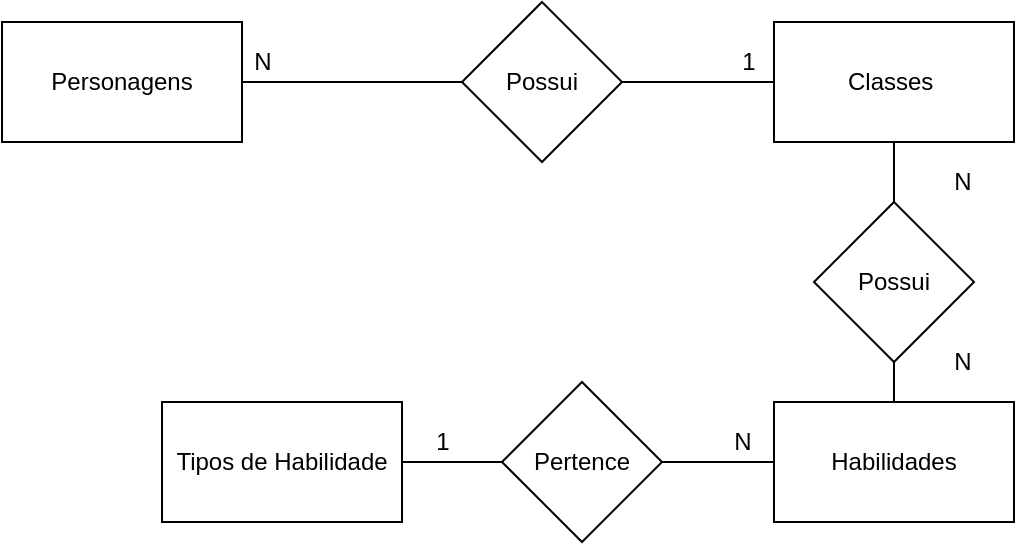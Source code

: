 <mxfile version="14.4.3" type="device" pages="2"><diagram id="Mn6zRrG3e2eUOcUbW0rZ" name="Page-1"><mxGraphModel dx="868" dy="425" grid="1" gridSize="10" guides="1" tooltips="1" connect="1" arrows="1" fold="1" page="1" pageScale="1" pageWidth="827" pageHeight="1169" math="0" shadow="0"><root><mxCell id="0"/><mxCell id="1" parent="0"/><mxCell id="HhRqL53veWCkc5o--n99-7" value="&lt;font style=&quot;vertical-align: inherit&quot;&gt;&lt;font style=&quot;vertical-align: inherit&quot;&gt;Personagens&lt;/font&gt;&lt;/font&gt;" style="rounded=0;whiteSpace=wrap;html=1;" parent="1" vertex="1"><mxGeometry x="80" y="90" width="120" height="60" as="geometry"/></mxCell><mxCell id="HhRqL53veWCkc5o--n99-13" style="edgeStyle=orthogonalEdgeStyle;rounded=0;orthogonalLoop=1;jettySize=auto;html=1;endArrow=none;endFill=0;" parent="1" source="HhRqL53veWCkc5o--n99-8" target="HhRqL53veWCkc5o--n99-7" edge="1"><mxGeometry relative="1" as="geometry"/></mxCell><mxCell id="HhRqL53veWCkc5o--n99-14" value="" style="edgeStyle=orthogonalEdgeStyle;rounded=0;orthogonalLoop=1;jettySize=auto;html=1;endArrow=none;endFill=0;" parent="1" source="HhRqL53veWCkc5o--n99-8" target="HhRqL53veWCkc5o--n99-9" edge="1"><mxGeometry relative="1" as="geometry"/></mxCell><mxCell id="HhRqL53veWCkc5o--n99-8" value="Possui" style="rhombus;whiteSpace=wrap;html=1;" parent="1" vertex="1"><mxGeometry x="310" y="80" width="80" height="80" as="geometry"/></mxCell><mxCell id="HhRqL53veWCkc5o--n99-9" value="&lt;font style=&quot;vertical-align: inherit&quot;&gt;&lt;font style=&quot;vertical-align: inherit&quot;&gt;Classes&amp;nbsp;&lt;/font&gt;&lt;/font&gt;" style="rounded=0;whiteSpace=wrap;html=1;" parent="1" vertex="1"><mxGeometry x="466" y="90" width="120" height="60" as="geometry"/></mxCell><mxCell id="HhRqL53veWCkc5o--n99-15" value="1" style="text;html=1;align=center;verticalAlign=middle;resizable=0;points=[];autosize=1;" parent="1" vertex="1"><mxGeometry x="443" y="100" width="20" height="20" as="geometry"/></mxCell><mxCell id="HhRqL53veWCkc5o--n99-16" value="N" style="text;html=1;align=center;verticalAlign=middle;resizable=0;points=[];autosize=1;" parent="1" vertex="1"><mxGeometry x="200" y="100" width="20" height="20" as="geometry"/></mxCell><mxCell id="HhRqL53veWCkc5o--n99-17" value="Habilidades" style="rounded=0;whiteSpace=wrap;html=1;" parent="1" vertex="1"><mxGeometry x="466" y="280" width="120" height="60" as="geometry"/></mxCell><mxCell id="HhRqL53veWCkc5o--n99-20" value="" style="edgeStyle=orthogonalEdgeStyle;rounded=0;orthogonalLoop=1;jettySize=auto;html=1;endArrow=none;endFill=0;" parent="1" source="HhRqL53veWCkc5o--n99-19" target="HhRqL53veWCkc5o--n99-9" edge="1"><mxGeometry relative="1" as="geometry"/></mxCell><mxCell id="HhRqL53veWCkc5o--n99-21" value="" style="edgeStyle=orthogonalEdgeStyle;rounded=0;orthogonalLoop=1;jettySize=auto;html=1;endArrow=none;endFill=0;" parent="1" source="HhRqL53veWCkc5o--n99-19" target="HhRqL53veWCkc5o--n99-17" edge="1"><mxGeometry relative="1" as="geometry"/></mxCell><mxCell id="HhRqL53veWCkc5o--n99-19" value="Possui" style="rhombus;whiteSpace=wrap;html=1;" parent="1" vertex="1"><mxGeometry x="486" y="180" width="80" height="80" as="geometry"/></mxCell><mxCell id="HhRqL53veWCkc5o--n99-24" value="N" style="text;html=1;align=center;verticalAlign=middle;resizable=0;points=[];autosize=1;" parent="1" vertex="1"><mxGeometry x="550" y="160" width="20" height="20" as="geometry"/></mxCell><mxCell id="HhRqL53veWCkc5o--n99-25" value="N" style="text;html=1;align=center;verticalAlign=middle;resizable=0;points=[];autosize=1;" parent="1" vertex="1"><mxGeometry x="550" y="250" width="20" height="20" as="geometry"/></mxCell><mxCell id="HhRqL53veWCkc5o--n99-26" value="Tipos de Habilidade&lt;br&gt;" style="rounded=0;whiteSpace=wrap;html=1;" parent="1" vertex="1"><mxGeometry x="160" y="280" width="120" height="60" as="geometry"/></mxCell><mxCell id="HhRqL53veWCkc5o--n99-28" value="" style="edgeStyle=orthogonalEdgeStyle;rounded=0;orthogonalLoop=1;jettySize=auto;html=1;endArrow=none;endFill=0;" parent="1" source="HhRqL53veWCkc5o--n99-27" target="HhRqL53veWCkc5o--n99-17" edge="1"><mxGeometry relative="1" as="geometry"/></mxCell><mxCell id="HhRqL53veWCkc5o--n99-29" value="" style="edgeStyle=orthogonalEdgeStyle;rounded=0;orthogonalLoop=1;jettySize=auto;html=1;endArrow=none;endFill=0;" parent="1" source="HhRqL53veWCkc5o--n99-27" target="HhRqL53veWCkc5o--n99-26" edge="1"><mxGeometry relative="1" as="geometry"/></mxCell><mxCell id="HhRqL53veWCkc5o--n99-30" value="" style="edgeStyle=orthogonalEdgeStyle;rounded=0;orthogonalLoop=1;jettySize=auto;html=1;endArrow=none;endFill=0;" parent="1" source="HhRqL53veWCkc5o--n99-27" target="HhRqL53veWCkc5o--n99-26" edge="1"><mxGeometry relative="1" as="geometry"/></mxCell><mxCell id="HhRqL53veWCkc5o--n99-27" value="Pertence" style="rhombus;whiteSpace=wrap;html=1;" parent="1" vertex="1"><mxGeometry x="330" y="270" width="80" height="80" as="geometry"/></mxCell><mxCell id="HhRqL53veWCkc5o--n99-32" value="N" style="text;html=1;align=center;verticalAlign=middle;resizable=0;points=[];autosize=1;" parent="1" vertex="1"><mxGeometry x="440" y="290" width="20" height="20" as="geometry"/></mxCell><mxCell id="HhRqL53veWCkc5o--n99-33" value="1" style="text;html=1;align=center;verticalAlign=middle;resizable=0;points=[];autosize=1;" parent="1" vertex="1"><mxGeometry x="290" y="290" width="20" height="20" as="geometry"/></mxCell></root></mxGraphModel></diagram><diagram id="RTbjOrvCH4YCny0eOe6f" name="Page-2"><mxGraphModel dx="868" dy="425" grid="1" gridSize="10" guides="1" tooltips="1" connect="1" arrows="1" fold="1" page="1" pageScale="1" pageWidth="827" pageHeight="1169" math="0" shadow="0"><root><mxCell id="k7kBUm8hmQzmFbs4VeO0-0"/><mxCell id="k7kBUm8hmQzmFbs4VeO0-1" parent="k7kBUm8hmQzmFbs4VeO0-0"/><mxCell id="k7kBUm8hmQzmFbs4VeO0-3" value="Personagem" style="shape=table;startSize=30;container=1;collapsible=1;childLayout=tableLayout;fixedRows=1;rowLines=0;fontStyle=1;align=center;resizeLast=1;" parent="k7kBUm8hmQzmFbs4VeO0-1" vertex="1"><mxGeometry x="100" y="90" width="180" height="250" as="geometry"/></mxCell><mxCell id="X9iT5FYKpAyGD2JqSDX3-29" value="" style="shape=partialRectangle;collapsible=0;dropTarget=0;pointerEvents=0;fillColor=none;top=0;left=0;bottom=1;right=0;points=[[0,0.5],[1,0.5]];portConstraint=eastwest;" parent="k7kBUm8hmQzmFbs4VeO0-3" vertex="1"><mxGeometry y="30" width="180" height="30" as="geometry"/></mxCell><mxCell id="X9iT5FYKpAyGD2JqSDX3-30" value="PK" style="shape=partialRectangle;connectable=0;fillColor=none;top=0;left=0;bottom=0;right=0;fontStyle=1;overflow=hidden;" parent="X9iT5FYKpAyGD2JqSDX3-29" vertex="1"><mxGeometry width="30" height="30" as="geometry"/></mxCell><mxCell id="X9iT5FYKpAyGD2JqSDX3-31" value="idPersonagem" style="shape=partialRectangle;connectable=0;fillColor=none;top=0;left=0;bottom=0;right=0;align=left;spacingLeft=6;fontStyle=5;overflow=hidden;" parent="X9iT5FYKpAyGD2JqSDX3-29" vertex="1"><mxGeometry x="30" width="150" height="30" as="geometry"/></mxCell><mxCell id="k7kBUm8hmQzmFbs4VeO0-4" value="" style="shape=partialRectangle;collapsible=0;dropTarget=0;pointerEvents=0;fillColor=none;top=0;left=0;bottom=1;right=0;points=[[0,0.5],[1,0.5]];portConstraint=eastwest;" parent="k7kBUm8hmQzmFbs4VeO0-3" vertex="1"><mxGeometry y="60" width="180" height="30" as="geometry"/></mxCell><mxCell id="k7kBUm8hmQzmFbs4VeO0-5" value="FK" style="shape=partialRectangle;connectable=0;fillColor=none;top=0;left=0;bottom=0;right=0;fontStyle=1;overflow=hidden;" parent="k7kBUm8hmQzmFbs4VeO0-4" vertex="1"><mxGeometry width="30" height="30" as="geometry"/></mxCell><mxCell id="k7kBUm8hmQzmFbs4VeO0-6" value="idClasse" style="shape=partialRectangle;connectable=0;fillColor=none;top=0;left=0;bottom=0;right=0;align=left;spacingLeft=6;fontStyle=5;overflow=hidden;" parent="k7kBUm8hmQzmFbs4VeO0-4" vertex="1"><mxGeometry x="30" width="150" height="30" as="geometry"/></mxCell><mxCell id="k7kBUm8hmQzmFbs4VeO0-7" value="" style="shape=partialRectangle;collapsible=0;dropTarget=0;pointerEvents=0;fillColor=none;top=0;left=0;bottom=0;right=0;points=[[0,0.5],[1,0.5]];portConstraint=eastwest;" parent="k7kBUm8hmQzmFbs4VeO0-3" vertex="1"><mxGeometry y="90" width="180" height="30" as="geometry"/></mxCell><mxCell id="k7kBUm8hmQzmFbs4VeO0-8" value="" style="shape=partialRectangle;connectable=0;fillColor=none;top=0;left=0;bottom=0;right=0;editable=1;overflow=hidden;" parent="k7kBUm8hmQzmFbs4VeO0-7" vertex="1"><mxGeometry width="30" height="30" as="geometry"/></mxCell><mxCell id="k7kBUm8hmQzmFbs4VeO0-9" value="Nome" style="shape=partialRectangle;connectable=0;fillColor=none;top=0;left=0;bottom=0;right=0;align=left;spacingLeft=6;overflow=hidden;" parent="k7kBUm8hmQzmFbs4VeO0-7" vertex="1"><mxGeometry x="30" width="150" height="30" as="geometry"/></mxCell><mxCell id="k7kBUm8hmQzmFbs4VeO0-13" value="" style="shape=partialRectangle;collapsible=0;dropTarget=0;pointerEvents=0;fillColor=none;top=0;left=0;bottom=0;right=0;points=[[0,0.5],[1,0.5]];portConstraint=eastwest;" parent="k7kBUm8hmQzmFbs4VeO0-3" vertex="1"><mxGeometry y="120" width="180" height="30" as="geometry"/></mxCell><mxCell id="k7kBUm8hmQzmFbs4VeO0-14" value="" style="shape=partialRectangle;connectable=0;fillColor=none;top=0;left=0;bottom=0;right=0;editable=1;overflow=hidden;" parent="k7kBUm8hmQzmFbs4VeO0-13" vertex="1"><mxGeometry width="30" height="30" as="geometry"/></mxCell><mxCell id="k7kBUm8hmQzmFbs4VeO0-15" value="Vida" style="shape=partialRectangle;connectable=0;fillColor=none;top=0;left=0;bottom=0;right=0;align=left;spacingLeft=6;overflow=hidden;" parent="k7kBUm8hmQzmFbs4VeO0-13" vertex="1"><mxGeometry x="30" width="150" height="30" as="geometry"/></mxCell><mxCell id="s8NhmPQChx90ts_G6h6B-3" value="" style="shape=partialRectangle;collapsible=0;dropTarget=0;pointerEvents=0;fillColor=none;top=0;left=0;bottom=0;right=0;points=[[0,0.5],[1,0.5]];portConstraint=eastwest;" parent="k7kBUm8hmQzmFbs4VeO0-3" vertex="1"><mxGeometry y="150" width="180" height="30" as="geometry"/></mxCell><mxCell id="s8NhmPQChx90ts_G6h6B-4" value="" style="shape=partialRectangle;connectable=0;fillColor=none;top=0;left=0;bottom=0;right=0;editable=1;overflow=hidden;" parent="s8NhmPQChx90ts_G6h6B-3" vertex="1"><mxGeometry width="30" height="30" as="geometry"/></mxCell><mxCell id="s8NhmPQChx90ts_G6h6B-5" value="Mana" style="shape=partialRectangle;connectable=0;fillColor=none;top=0;left=0;bottom=0;right=0;align=left;spacingLeft=6;overflow=hidden;" parent="s8NhmPQChx90ts_G6h6B-3" vertex="1"><mxGeometry x="30" width="150" height="30" as="geometry"/></mxCell><mxCell id="s8NhmPQChx90ts_G6h6B-6" value="" style="shape=partialRectangle;collapsible=0;dropTarget=0;pointerEvents=0;fillColor=none;top=0;left=0;bottom=0;right=0;points=[[0,0.5],[1,0.5]];portConstraint=eastwest;" parent="k7kBUm8hmQzmFbs4VeO0-3" vertex="1"><mxGeometry y="180" width="180" height="30" as="geometry"/></mxCell><mxCell id="s8NhmPQChx90ts_G6h6B-7" value="" style="shape=partialRectangle;connectable=0;fillColor=none;top=0;left=0;bottom=0;right=0;editable=1;overflow=hidden;" parent="s8NhmPQChx90ts_G6h6B-6" vertex="1"><mxGeometry width="30" height="30" as="geometry"/></mxCell><mxCell id="s8NhmPQChx90ts_G6h6B-8" value="Data de Atualizacao" style="shape=partialRectangle;connectable=0;fillColor=none;top=0;left=0;bottom=0;right=0;align=left;spacingLeft=6;overflow=hidden;" parent="s8NhmPQChx90ts_G6h6B-6" vertex="1"><mxGeometry x="30" width="150" height="30" as="geometry"/></mxCell><mxCell id="s8NhmPQChx90ts_G6h6B-9" value="" style="shape=partialRectangle;collapsible=0;dropTarget=0;pointerEvents=0;fillColor=none;top=0;left=0;bottom=0;right=0;points=[[0,0.5],[1,0.5]];portConstraint=eastwest;" parent="k7kBUm8hmQzmFbs4VeO0-3" vertex="1"><mxGeometry y="210" width="180" height="30" as="geometry"/></mxCell><mxCell id="s8NhmPQChx90ts_G6h6B-10" value="" style="shape=partialRectangle;connectable=0;fillColor=none;top=0;left=0;bottom=0;right=0;editable=1;overflow=hidden;" parent="s8NhmPQChx90ts_G6h6B-9" vertex="1"><mxGeometry width="30" height="30" as="geometry"/></mxCell><mxCell id="s8NhmPQChx90ts_G6h6B-11" value="Data de Criacao" style="shape=partialRectangle;connectable=0;fillColor=none;top=0;left=0;bottom=0;right=0;align=left;spacingLeft=6;overflow=hidden;" parent="s8NhmPQChx90ts_G6h6B-9" vertex="1"><mxGeometry x="30" width="150" height="30" as="geometry"/></mxCell><mxCell id="s8NhmPQChx90ts_G6h6B-12" value="Classe" style="shape=table;startSize=30;container=1;collapsible=1;childLayout=tableLayout;fixedRows=1;rowLines=0;fontStyle=1;align=center;resizeLast=1;" parent="k7kBUm8hmQzmFbs4VeO0-1" vertex="1"><mxGeometry x="340" y="80" width="180" height="90" as="geometry"/></mxCell><mxCell id="s8NhmPQChx90ts_G6h6B-13" value="" style="shape=partialRectangle;collapsible=0;dropTarget=0;pointerEvents=0;fillColor=none;top=0;left=0;bottom=1;right=0;points=[[0,0.5],[1,0.5]];portConstraint=eastwest;" parent="s8NhmPQChx90ts_G6h6B-12" vertex="1"><mxGeometry y="30" width="180" height="20" as="geometry"/></mxCell><mxCell id="s8NhmPQChx90ts_G6h6B-14" value="PK" style="shape=partialRectangle;connectable=0;fillColor=none;top=0;left=0;bottom=0;right=0;fontStyle=1;overflow=hidden;" parent="s8NhmPQChx90ts_G6h6B-13" vertex="1"><mxGeometry width="30" height="20" as="geometry"/></mxCell><mxCell id="s8NhmPQChx90ts_G6h6B-15" value="idClasse" style="shape=partialRectangle;connectable=0;fillColor=none;top=0;left=0;bottom=0;right=0;align=left;spacingLeft=6;fontStyle=5;overflow=hidden;" parent="s8NhmPQChx90ts_G6h6B-13" vertex="1"><mxGeometry x="30" width="150" height="20" as="geometry"/></mxCell><mxCell id="s8NhmPQChx90ts_G6h6B-16" value="" style="shape=partialRectangle;collapsible=0;dropTarget=0;pointerEvents=0;fillColor=none;top=0;left=0;bottom=0;right=0;points=[[0,0.5],[1,0.5]];portConstraint=eastwest;" parent="s8NhmPQChx90ts_G6h6B-12" vertex="1"><mxGeometry y="50" width="180" height="30" as="geometry"/></mxCell><mxCell id="s8NhmPQChx90ts_G6h6B-17" value="" style="shape=partialRectangle;connectable=0;fillColor=none;top=0;left=0;bottom=0;right=0;editable=1;overflow=hidden;" parent="s8NhmPQChx90ts_G6h6B-16" vertex="1"><mxGeometry width="30" height="30" as="geometry"/></mxCell><mxCell id="s8NhmPQChx90ts_G6h6B-18" value="Nome " style="shape=partialRectangle;connectable=0;fillColor=none;top=0;left=0;bottom=0;right=0;align=left;spacingLeft=6;overflow=hidden;" parent="s8NhmPQChx90ts_G6h6B-16" vertex="1"><mxGeometry x="30" width="150" height="30" as="geometry"/></mxCell><mxCell id="s8NhmPQChx90ts_G6h6B-77" value="Tipo" style="shape=table;startSize=30;container=1;collapsible=1;childLayout=tableLayout;fixedRows=1;rowLines=0;fontStyle=1;align=center;resizeLast=1;" parent="k7kBUm8hmQzmFbs4VeO0-1" vertex="1"><mxGeometry x="340" y="240" width="180" height="100" as="geometry"/></mxCell><mxCell id="s8NhmPQChx90ts_G6h6B-78" value="" style="shape=partialRectangle;collapsible=0;dropTarget=0;pointerEvents=0;fillColor=none;top=0;left=0;bottom=1;right=0;points=[[0,0.5],[1,0.5]];portConstraint=eastwest;" parent="s8NhmPQChx90ts_G6h6B-77" vertex="1"><mxGeometry y="30" width="180" height="30" as="geometry"/></mxCell><mxCell id="s8NhmPQChx90ts_G6h6B-79" value="PK" style="shape=partialRectangle;connectable=0;fillColor=none;top=0;left=0;bottom=0;right=0;fontStyle=1;overflow=hidden;" parent="s8NhmPQChx90ts_G6h6B-78" vertex="1"><mxGeometry width="30" height="30" as="geometry"/></mxCell><mxCell id="s8NhmPQChx90ts_G6h6B-80" value="idTipo" style="shape=partialRectangle;connectable=0;fillColor=none;top=0;left=0;bottom=0;right=0;align=left;spacingLeft=6;fontStyle=5;overflow=hidden;" parent="s8NhmPQChx90ts_G6h6B-78" vertex="1"><mxGeometry x="30" width="150" height="30" as="geometry"/></mxCell><mxCell id="s8NhmPQChx90ts_G6h6B-81" value="" style="shape=partialRectangle;collapsible=0;dropTarget=0;pointerEvents=0;fillColor=none;top=0;left=0;bottom=0;right=0;points=[[0,0.5],[1,0.5]];portConstraint=eastwest;" parent="s8NhmPQChx90ts_G6h6B-77" vertex="1"><mxGeometry y="60" width="180" height="30" as="geometry"/></mxCell><mxCell id="s8NhmPQChx90ts_G6h6B-82" value="" style="shape=partialRectangle;connectable=0;fillColor=none;top=0;left=0;bottom=0;right=0;editable=1;overflow=hidden;" parent="s8NhmPQChx90ts_G6h6B-81" vertex="1"><mxGeometry width="30" height="30" as="geometry"/></mxCell><mxCell id="s8NhmPQChx90ts_G6h6B-83" value="Nome " style="shape=partialRectangle;connectable=0;fillColor=none;top=0;left=0;bottom=0;right=0;align=left;spacingLeft=6;overflow=hidden;" parent="s8NhmPQChx90ts_G6h6B-81" vertex="1"><mxGeometry x="30" width="150" height="30" as="geometry"/></mxCell><mxCell id="s8NhmPQChx90ts_G6h6B-90" value="Habilidade" style="shape=table;startSize=30;container=1;collapsible=1;childLayout=tableLayout;fixedRows=1;rowLines=0;fontStyle=1;align=center;resizeLast=1;" parent="k7kBUm8hmQzmFbs4VeO0-1" vertex="1"><mxGeometry x="630" y="220" width="180" height="130" as="geometry"/></mxCell><mxCell id="s8NhmPQChx90ts_G6h6B-91" value="" style="shape=partialRectangle;collapsible=0;dropTarget=0;pointerEvents=0;fillColor=none;top=0;left=0;bottom=0;right=0;points=[[0,0.5],[1,0.5]];portConstraint=eastwest;" parent="s8NhmPQChx90ts_G6h6B-90" vertex="1"><mxGeometry y="30" width="180" height="30" as="geometry"/></mxCell><mxCell id="s8NhmPQChx90ts_G6h6B-92" value="PK" style="shape=partialRectangle;connectable=0;fillColor=none;top=0;left=0;bottom=0;right=0;fontStyle=1;overflow=hidden;" parent="s8NhmPQChx90ts_G6h6B-91" vertex="1"><mxGeometry width="60" height="30" as="geometry"/></mxCell><mxCell id="s8NhmPQChx90ts_G6h6B-93" value="idHabilidade" style="shape=partialRectangle;connectable=0;fillColor=none;top=0;left=0;bottom=0;right=0;align=left;spacingLeft=6;fontStyle=5;overflow=hidden;" parent="s8NhmPQChx90ts_G6h6B-91" vertex="1"><mxGeometry x="60" width="120" height="30" as="geometry"/></mxCell><mxCell id="s8NhmPQChx90ts_G6h6B-94" value="" style="shape=partialRectangle;collapsible=0;dropTarget=0;pointerEvents=0;fillColor=none;top=0;left=0;bottom=1;right=0;points=[[0,0.5],[1,0.5]];portConstraint=eastwest;" parent="s8NhmPQChx90ts_G6h6B-90" vertex="1"><mxGeometry y="60" width="180" height="30" as="geometry"/></mxCell><mxCell id="s8NhmPQChx90ts_G6h6B-95" value="FK" style="shape=partialRectangle;connectable=0;fillColor=none;top=0;left=0;bottom=0;right=0;fontStyle=1;overflow=hidden;" parent="s8NhmPQChx90ts_G6h6B-94" vertex="1"><mxGeometry width="60" height="30" as="geometry"/></mxCell><mxCell id="s8NhmPQChx90ts_G6h6B-96" value="idTipo" style="shape=partialRectangle;connectable=0;fillColor=none;top=0;left=0;bottom=0;right=0;align=left;spacingLeft=6;fontStyle=5;overflow=hidden;" parent="s8NhmPQChx90ts_G6h6B-94" vertex="1"><mxGeometry x="60" width="120" height="30" as="geometry"/></mxCell><mxCell id="s8NhmPQChx90ts_G6h6B-97" value="" style="shape=partialRectangle;collapsible=0;dropTarget=0;pointerEvents=0;fillColor=none;top=0;left=0;bottom=0;right=0;points=[[0,0.5],[1,0.5]];portConstraint=eastwest;" parent="s8NhmPQChx90ts_G6h6B-90" vertex="1"><mxGeometry y="90" width="180" height="30" as="geometry"/></mxCell><mxCell id="s8NhmPQChx90ts_G6h6B-98" value="" style="shape=partialRectangle;connectable=0;fillColor=none;top=0;left=0;bottom=0;right=0;editable=1;overflow=hidden;" parent="s8NhmPQChx90ts_G6h6B-97" vertex="1"><mxGeometry width="60" height="30" as="geometry"/></mxCell><mxCell id="s8NhmPQChx90ts_G6h6B-99" value="Nome" style="shape=partialRectangle;connectable=0;fillColor=none;top=0;left=0;bottom=0;right=0;align=left;spacingLeft=6;overflow=hidden;" parent="s8NhmPQChx90ts_G6h6B-97" vertex="1"><mxGeometry x="60" width="120" height="30" as="geometry"/></mxCell><mxCell id="1-4yQAzYJeoBbYCzs8QE-0" value="" style="edgeStyle=entityRelationEdgeStyle;fontSize=12;html=1;endArrow=ERmany;exitX=1;exitY=0.667;exitDx=0;exitDy=0;exitPerimeter=0;entryX=0;entryY=0.5;entryDx=0;entryDy=0;" parent="k7kBUm8hmQzmFbs4VeO0-1" source="s8NhmPQChx90ts_G6h6B-78" target="s8NhmPQChx90ts_G6h6B-94" edge="1"><mxGeometry width="100" height="100" relative="1" as="geometry"><mxPoint x="530" y="290" as="sourcePoint"/><mxPoint x="630" y="190" as="targetPoint"/></mxGeometry></mxCell><mxCell id="X9iT5FYKpAyGD2JqSDX3-13" value="ClasseHabilidade" style="shape=table;startSize=30;container=1;collapsible=1;childLayout=tableLayout;fixedRows=1;rowLines=0;fontStyle=1;align=center;resizeLast=1;" parent="k7kBUm8hmQzmFbs4VeO0-1" vertex="1"><mxGeometry x="600" y="20" width="180" height="100" as="geometry"/></mxCell><mxCell id="X9iT5FYKpAyGD2JqSDX3-14" value="" style="shape=partialRectangle;collapsible=0;dropTarget=0;pointerEvents=0;fillColor=none;top=0;left=0;bottom=0;right=0;points=[[0,0.5],[1,0.5]];portConstraint=eastwest;" parent="X9iT5FYKpAyGD2JqSDX3-13" vertex="1"><mxGeometry y="30" width="180" height="30" as="geometry"/></mxCell><mxCell id="X9iT5FYKpAyGD2JqSDX3-15" value="FK" style="shape=partialRectangle;connectable=0;fillColor=none;top=0;left=0;bottom=0;right=0;fontStyle=1;overflow=hidden;" parent="X9iT5FYKpAyGD2JqSDX3-14" vertex="1"><mxGeometry width="60" height="30" as="geometry"/></mxCell><mxCell id="X9iT5FYKpAyGD2JqSDX3-16" value="idClasse" style="shape=partialRectangle;connectable=0;fillColor=none;top=0;left=0;bottom=0;right=0;align=left;spacingLeft=6;fontStyle=5;overflow=hidden;" parent="X9iT5FYKpAyGD2JqSDX3-14" vertex="1"><mxGeometry x="60" width="120" height="30" as="geometry"/></mxCell><mxCell id="X9iT5FYKpAyGD2JqSDX3-17" value="" style="shape=partialRectangle;collapsible=0;dropTarget=0;pointerEvents=0;fillColor=none;top=0;left=0;bottom=1;right=0;points=[[0,0.5],[1,0.5]];portConstraint=eastwest;" parent="X9iT5FYKpAyGD2JqSDX3-13" vertex="1"><mxGeometry y="60" width="180" height="30" as="geometry"/></mxCell><mxCell id="X9iT5FYKpAyGD2JqSDX3-18" value="FK" style="shape=partialRectangle;connectable=0;fillColor=none;top=0;left=0;bottom=0;right=0;fontStyle=1;overflow=hidden;" parent="X9iT5FYKpAyGD2JqSDX3-17" vertex="1"><mxGeometry width="60" height="30" as="geometry"/></mxCell><mxCell id="X9iT5FYKpAyGD2JqSDX3-19" value="idHabilidade" style="shape=partialRectangle;connectable=0;fillColor=none;top=0;left=0;bottom=0;right=0;align=left;spacingLeft=6;fontStyle=5;overflow=hidden;" parent="X9iT5FYKpAyGD2JqSDX3-17" vertex="1"><mxGeometry x="60" width="120" height="30" as="geometry"/></mxCell><mxCell id="X9iT5FYKpAyGD2JqSDX3-26" value="" style="endArrow=none;html=1;rounded=0;" parent="k7kBUm8hmQzmFbs4VeO0-1" edge="1"><mxGeometry relative="1" as="geometry"><mxPoint x="340" y="270" as="sourcePoint"/><mxPoint x="500" y="270" as="targetPoint"/></mxGeometry></mxCell><mxCell id="X9iT5FYKpAyGD2JqSDX3-27" value="" style="edgeStyle=entityRelationEdgeStyle;fontSize=12;html=1;endArrow=ERmany;" parent="k7kBUm8hmQzmFbs4VeO0-1" source="s8NhmPQChx90ts_G6h6B-91" target="X9iT5FYKpAyGD2JqSDX3-17" edge="1"><mxGeometry width="100" height="100" relative="1" as="geometry"><mxPoint x="640" y="220" as="sourcePoint"/><mxPoint x="740" y="120" as="targetPoint"/></mxGeometry></mxCell><mxCell id="X9iT5FYKpAyGD2JqSDX3-28" value="" style="edgeStyle=entityRelationEdgeStyle;fontSize=12;html=1;endArrow=ERmany;" parent="k7kBUm8hmQzmFbs4VeO0-1" source="s8NhmPQChx90ts_G6h6B-13" target="X9iT5FYKpAyGD2JqSDX3-14" edge="1"><mxGeometry width="100" height="100" relative="1" as="geometry"><mxPoint x="600" y="170" as="sourcePoint"/><mxPoint x="700" y="70" as="targetPoint"/></mxGeometry></mxCell><mxCell id="-gxiSGNRgWIaosDcfbza-0" value="" style="edgeStyle=entityRelationEdgeStyle;fontSize=12;html=1;endArrow=ERmany;entryX=1;entryY=0.5;entryDx=0;entryDy=0;exitX=0;exitY=0.5;exitDx=0;exitDy=0;" parent="k7kBUm8hmQzmFbs4VeO0-1" source="s8NhmPQChx90ts_G6h6B-13" target="k7kBUm8hmQzmFbs4VeO0-4" edge="1"><mxGeometry width="100" height="100" relative="1" as="geometry"><mxPoint x="310" y="130" as="sourcePoint"/><mxPoint x="340" y="100" as="targetPoint"/></mxGeometry></mxCell></root></mxGraphModel></diagram></mxfile>